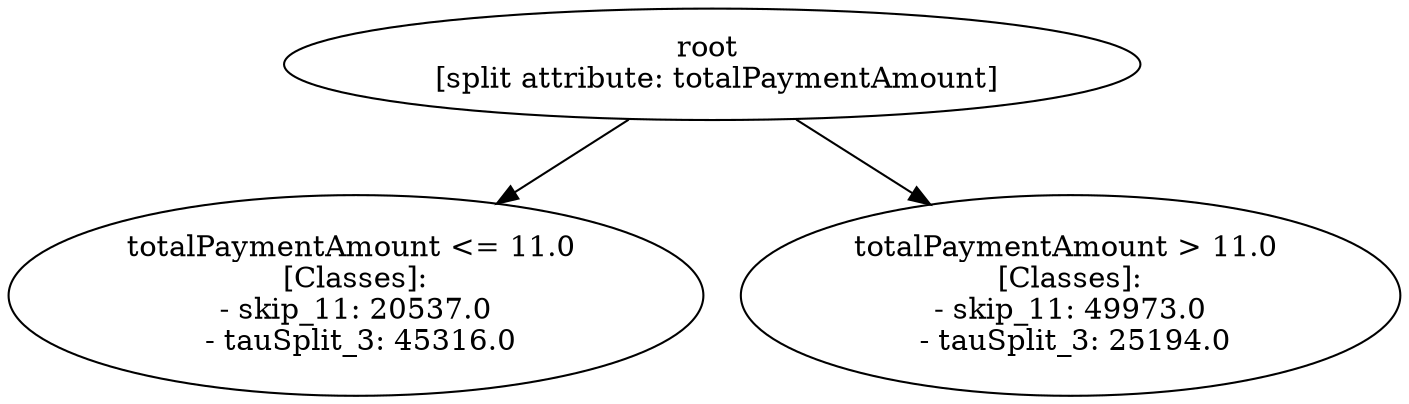 // Road_Traffic_Fine_Management_Process-p_15-2
digraph "Road_Traffic_Fine_Management_Process-p_15-2" {
	"5b55cc40-9322-4e78-a1db-0807dcb2b70f" [label="root 
 [split attribute: totalPaymentAmount]"]
	"322c161a-23c4-40ea-8d9a-2207164af333" [label="totalPaymentAmount <= 11.0 
 [Classes]: 
 - skip_11: 20537.0 
 - tauSplit_3: 45316.0"]
	"5b55cc40-9322-4e78-a1db-0807dcb2b70f" -> "322c161a-23c4-40ea-8d9a-2207164af333"
	"1fef9517-0c1f-45a7-93a1-8edb36bbc1ad" [label="totalPaymentAmount > 11.0 
 [Classes]: 
 - skip_11: 49973.0 
 - tauSplit_3: 25194.0"]
	"5b55cc40-9322-4e78-a1db-0807dcb2b70f" -> "1fef9517-0c1f-45a7-93a1-8edb36bbc1ad"
}
